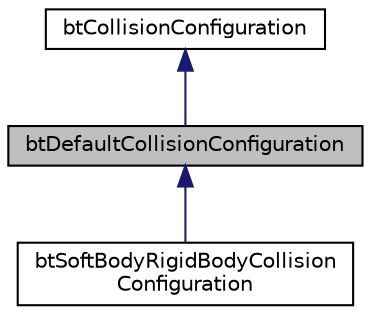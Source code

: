 digraph "btDefaultCollisionConfiguration"
{
  edge [fontname="Helvetica",fontsize="10",labelfontname="Helvetica",labelfontsize="10"];
  node [fontname="Helvetica",fontsize="10",shape=record];
  Node1 [label="btDefaultCollisionConfiguration",height=0.2,width=0.4,color="black", fillcolor="grey75", style="filled", fontcolor="black"];
  Node2 -> Node1 [dir="back",color="midnightblue",fontsize="10",style="solid",fontname="Helvetica"];
  Node2 [label="btCollisionConfiguration",height=0.2,width=0.4,color="black", fillcolor="white", style="filled",URL="$classbt_collision_configuration.html"];
  Node1 -> Node3 [dir="back",color="midnightblue",fontsize="10",style="solid",fontname="Helvetica"];
  Node3 [label="btSoftBodyRigidBodyCollision\lConfiguration",height=0.2,width=0.4,color="black", fillcolor="white", style="filled",URL="$classbt_soft_body_rigid_body_collision_configuration.html",tooltip="btSoftBodyRigidBodyCollisionConfiguration add softbody interaction on top of btDefaultCollisionConfig..."];
}
